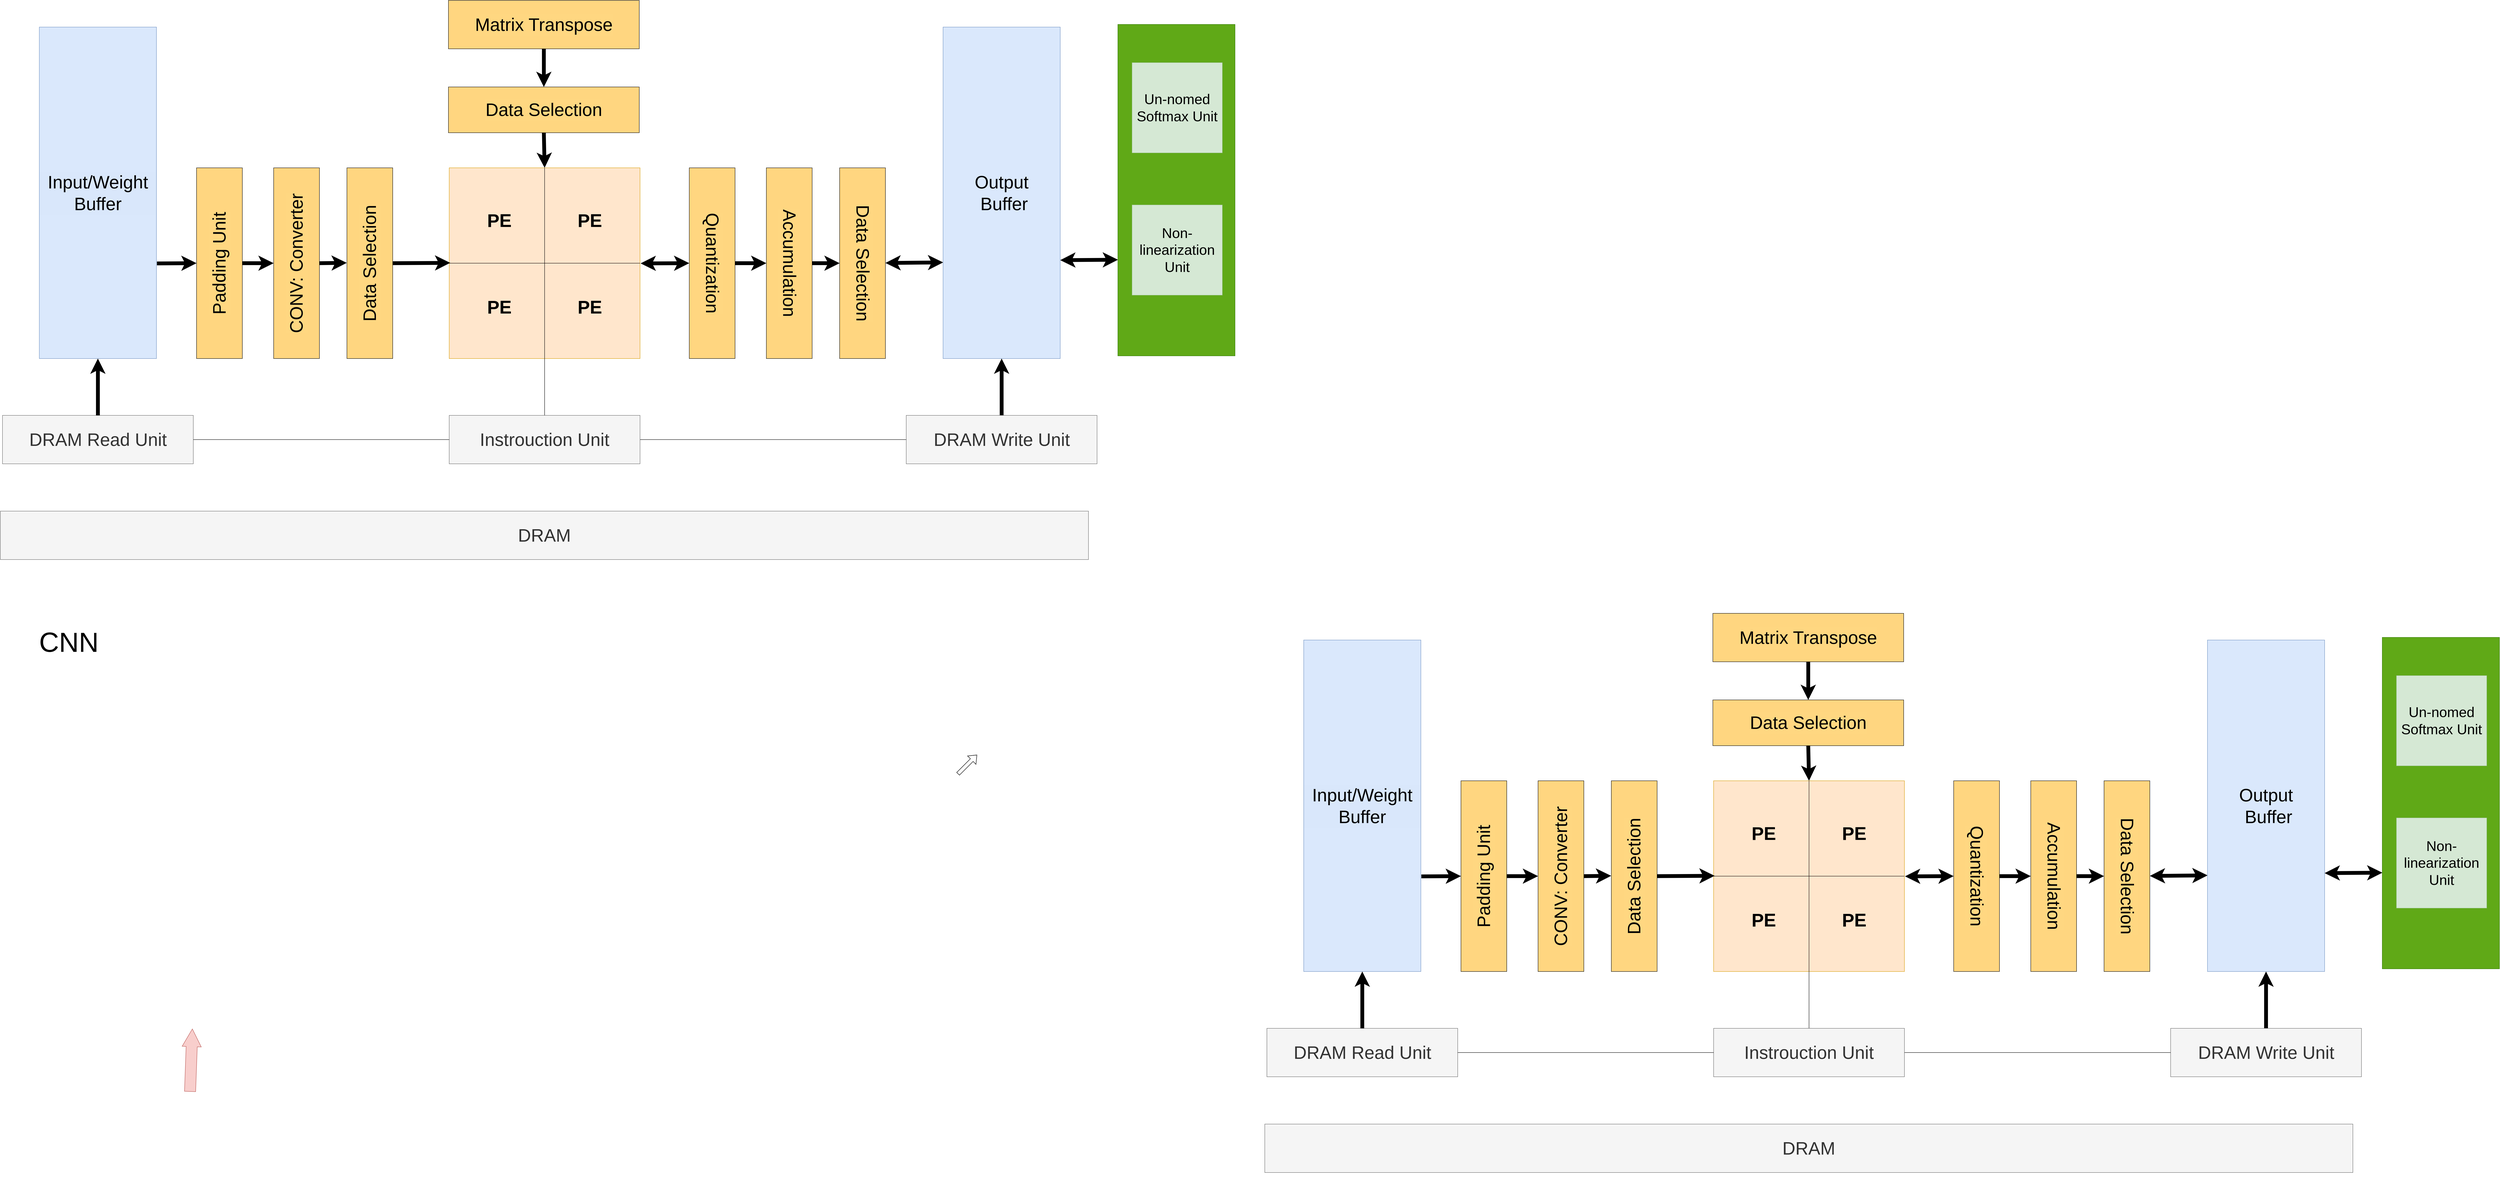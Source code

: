 <mxfile version="26.0.16">
  <diagram name="第 1 页" id="Nd0luwe751ldXixgn1Fn">
    <mxGraphModel dx="6936" dy="3352" grid="0" gridSize="10" guides="1" tooltips="1" connect="1" arrows="1" fold="1" page="0" pageScale="1" pageWidth="827" pageHeight="1169" math="0" shadow="0">
      <root>
        <mxCell id="0" />
        <mxCell id="1" parent="0" />
        <mxCell id="Is8skEbJA4AZnvyYiyat-1" value="" style="shape=image;verticalLabelPosition=bottom;labelBackgroundColor=default;verticalAlign=top;aspect=fixed;imageAspect=0;image=https://imgur-backup.hackmd.io/cHlKoTW.png;" vertex="1" parent="1">
          <mxGeometry x="2299" y="-341" width="2727.67" height="1257" as="geometry" />
        </mxCell>
        <mxCell id="Is8skEbJA4AZnvyYiyat-2" value="&lt;font style=&quot;font-size: 72px;&quot;&gt;CNN&lt;/font&gt;" style="text;html=1;align=center;verticalAlign=middle;resizable=0;points=[];autosize=1;strokeColor=none;fillColor=none;" vertex="1" parent="1">
          <mxGeometry x="-1087" y="1246" width="174" height="98" as="geometry" />
        </mxCell>
        <mxCell id="Is8skEbJA4AZnvyYiyat-3" value="" style="shape=image;verticalLabelPosition=bottom;labelBackgroundColor=default;verticalAlign=top;aspect=fixed;imageAspect=0;image=https://imgur-backup.hackmd.io/cHlKoTW.png;" vertex="1" parent="1">
          <mxGeometry x="-1126" y="1444" width="2727.67" height="1257" as="geometry" />
        </mxCell>
        <mxCell id="Is8skEbJA4AZnvyYiyat-4" value="" style="shape=flexArrow;endArrow=classic;html=1;rounded=0;" edge="1" parent="1">
          <mxGeometry width="50" height="50" relative="1" as="geometry">
            <mxPoint x="1330" y="1640" as="sourcePoint" />
            <mxPoint x="1380" y="1590" as="targetPoint" />
          </mxGeometry>
        </mxCell>
        <mxCell id="Is8skEbJA4AZnvyYiyat-5" value="" style="shape=flexArrow;endArrow=classic;html=1;rounded=0;" edge="1" parent="1">
          <mxGeometry width="50" height="50" relative="1" as="geometry">
            <mxPoint x="1330" y="1640" as="sourcePoint" />
            <mxPoint x="1380" y="1590" as="targetPoint" />
          </mxGeometry>
        </mxCell>
        <mxCell id="Is8skEbJA4AZnvyYiyat-6" value="" style="shape=flexArrow;endArrow=classic;html=1;rounded=0;fillColor=#f8cecc;strokeColor=#b85450;width=29.231;endSize=15.169;" edge="1" parent="1">
          <mxGeometry width="50" height="50" relative="1" as="geometry">
            <mxPoint x="-682" y="2473" as="sourcePoint" />
            <mxPoint x="-676" y="2308" as="targetPoint" />
          </mxGeometry>
        </mxCell>
        <mxCell id="Is8skEbJA4AZnvyYiyat-9" value="" style="group" vertex="1" connectable="0" parent="1">
          <mxGeometry x="-1179" y="-388" width="3235" height="1466" as="geometry" />
        </mxCell>
        <mxCell id="yzDa2cLeqAPFEKQedceI-41" value="DRAM Read Unit" style="rounded=0;whiteSpace=wrap;html=1;direction=north;horizontal=1;fontSize=47;labelBackgroundColor=light-dark(#f5f5f5, #ededed);fillColor=#f5f5f5;fontColor=#333333;strokeColor=#666666;" parent="Is8skEbJA4AZnvyYiyat-9" vertex="1">
          <mxGeometry x="5.5" y="1088" width="500" height="127" as="geometry" />
        </mxCell>
        <mxCell id="yzDa2cLeqAPFEKQedceI-50" value="DRAM" style="rounded=0;whiteSpace=wrap;html=1;direction=north;horizontal=1;fontSize=47;labelBackgroundColor=light-dark(#f5f5f5, #ededed);fillColor=#f5f5f5;fontColor=#333333;strokeColor=#666666;" parent="Is8skEbJA4AZnvyYiyat-9" vertex="1">
          <mxGeometry y="1339" width="2851" height="127" as="geometry" />
        </mxCell>
        <mxCell id="Is8skEbJA4AZnvyYiyat-8" value="" style="group" vertex="1" connectable="0" parent="Is8skEbJA4AZnvyYiyat-9">
          <mxGeometry x="102" width="3133" height="1215" as="geometry" />
        </mxCell>
        <mxCell id="yzDa2cLeqAPFEKQedceI-1" value="" style="whiteSpace=wrap;html=1;aspect=fixed;fillColor=#ffe6cc;strokeColor=#d79b00;" parent="Is8skEbJA4AZnvyYiyat-8" vertex="1">
          <mxGeometry x="1074" y="439" width="500" height="500" as="geometry" />
        </mxCell>
        <mxCell id="yzDa2cLeqAPFEKQedceI-3" style="edgeStyle=none;curved=1;rounded=0;orthogonalLoop=1;jettySize=auto;html=1;exitX=0;exitY=0.5;exitDx=0;exitDy=0;entryX=1;entryY=0.5;entryDx=0;entryDy=0;fontSize=12;startSize=8;endSize=8;endArrow=none;startFill=0;" parent="Is8skEbJA4AZnvyYiyat-8" source="yzDa2cLeqAPFEKQedceI-1" target="yzDa2cLeqAPFEKQedceI-1" edge="1">
          <mxGeometry relative="1" as="geometry" />
        </mxCell>
        <mxCell id="yzDa2cLeqAPFEKQedceI-4" style="edgeStyle=none;curved=1;rounded=0;orthogonalLoop=1;jettySize=auto;html=1;exitX=0.5;exitY=0;exitDx=0;exitDy=0;entryX=0.5;entryY=1;entryDx=0;entryDy=0;fontSize=12;startSize=8;endSize=8;endArrow=none;startFill=0;" parent="Is8skEbJA4AZnvyYiyat-8" source="yzDa2cLeqAPFEKQedceI-1" target="yzDa2cLeqAPFEKQedceI-1" edge="1">
          <mxGeometry relative="1" as="geometry" />
        </mxCell>
        <mxCell id="yzDa2cLeqAPFEKQedceI-21" style="edgeStyle=none;curved=1;rounded=0;orthogonalLoop=1;jettySize=auto;html=1;exitX=0;exitY=0.5;exitDx=0;exitDy=0;fontSize=12;startSize=8;endSize=8;strokeWidth=10;" parent="Is8skEbJA4AZnvyYiyat-8" source="yzDa2cLeqAPFEKQedceI-8" edge="1">
          <mxGeometry relative="1" as="geometry">
            <mxPoint x="1076.667" y="688.111" as="targetPoint" />
          </mxGeometry>
        </mxCell>
        <mxCell id="yzDa2cLeqAPFEKQedceI-8" value="Data Selection" style="rounded=0;whiteSpace=wrap;html=1;direction=west;horizontal=0;fontSize=47;labelBackgroundColor=light-dark(#ffd781, #ededed);fillColor=light-dark(#ffd680, #ededed);" parent="Is8skEbJA4AZnvyYiyat-8" vertex="1">
          <mxGeometry x="806" y="439" width="120" height="500" as="geometry" />
        </mxCell>
        <mxCell id="yzDa2cLeqAPFEKQedceI-20" style="edgeStyle=none;curved=1;rounded=0;orthogonalLoop=1;jettySize=auto;html=1;exitX=0;exitY=0.5;exitDx=0;exitDy=0;fontSize=12;startSize=8;endSize=8;strokeWidth=10;" parent="Is8skEbJA4AZnvyYiyat-8" source="yzDa2cLeqAPFEKQedceI-9" edge="1">
          <mxGeometry relative="1" as="geometry">
            <mxPoint x="805.556" y="688.111" as="targetPoint" />
          </mxGeometry>
        </mxCell>
        <mxCell id="yzDa2cLeqAPFEKQedceI-9" value="CONV: Converter" style="rounded=0;whiteSpace=wrap;html=1;direction=west;horizontal=0;fontSize=47;labelBackgroundColor=light-dark(#ffd781, #ededed);fillColor=light-dark(#ffd680, #ededed);" parent="Is8skEbJA4AZnvyYiyat-8" vertex="1">
          <mxGeometry x="614" y="439" width="120" height="500" as="geometry" />
        </mxCell>
        <mxCell id="yzDa2cLeqAPFEKQedceI-17" style="edgeStyle=none;curved=1;rounded=0;orthogonalLoop=1;jettySize=auto;html=1;exitX=0;exitY=0.5;exitDx=0;exitDy=0;entryX=1;entryY=0.5;entryDx=0;entryDy=0;fontSize=12;startSize=8;endSize=8;strokeWidth=10;" parent="Is8skEbJA4AZnvyYiyat-8" source="yzDa2cLeqAPFEKQedceI-10" target="yzDa2cLeqAPFEKQedceI-9" edge="1">
          <mxGeometry relative="1" as="geometry" />
        </mxCell>
        <mxCell id="yzDa2cLeqAPFEKQedceI-10" value="Padding Unit" style="rounded=0;whiteSpace=wrap;html=1;direction=west;horizontal=0;fontSize=47;labelBackgroundColor=light-dark(#ffd781, #ededed);fillColor=light-dark(#ffd680, #ededed);" parent="Is8skEbJA4AZnvyYiyat-8" vertex="1">
          <mxGeometry x="412" y="439" width="120" height="500" as="geometry" />
        </mxCell>
        <mxCell id="yzDa2cLeqAPFEKQedceI-19" style="edgeStyle=none;curved=1;rounded=0;orthogonalLoop=1;jettySize=auto;html=1;exitX=0;exitY=0.5;exitDx=0;exitDy=0;entryX=1;entryY=0.5;entryDx=0;entryDy=0;fontSize=12;startSize=8;endSize=8;strokeWidth=10;" parent="Is8skEbJA4AZnvyYiyat-8" source="yzDa2cLeqAPFEKQedceI-12" target="yzDa2cLeqAPFEKQedceI-13" edge="1">
          <mxGeometry relative="1" as="geometry" />
        </mxCell>
        <mxCell id="yzDa2cLeqAPFEKQedceI-12" value="Matrix Transpose" style="rounded=0;whiteSpace=wrap;html=1;direction=north;horizontal=1;fontSize=47;labelBackgroundColor=light-dark(#ffd781, #ededed);fillColor=light-dark(#ffd680, #ededed);" parent="Is8skEbJA4AZnvyYiyat-8" vertex="1">
          <mxGeometry x="1072" width="500" height="127" as="geometry" />
        </mxCell>
        <mxCell id="yzDa2cLeqAPFEKQedceI-18" style="edgeStyle=none;curved=1;rounded=0;orthogonalLoop=1;jettySize=auto;html=1;exitX=0;exitY=0.5;exitDx=0;exitDy=0;entryX=0.5;entryY=0;entryDx=0;entryDy=0;fontSize=12;startSize=8;endSize=8;strokeWidth=10;" parent="Is8skEbJA4AZnvyYiyat-8" source="yzDa2cLeqAPFEKQedceI-13" target="yzDa2cLeqAPFEKQedceI-1" edge="1">
          <mxGeometry relative="1" as="geometry" />
        </mxCell>
        <mxCell id="yzDa2cLeqAPFEKQedceI-13" value="Data Selection" style="rounded=0;whiteSpace=wrap;html=1;direction=north;horizontal=1;fontSize=47;labelBackgroundColor=light-dark(#ffd781, #ededed);fillColor=light-dark(#ffd680, #ededed);" parent="Is8skEbJA4AZnvyYiyat-8" vertex="1">
          <mxGeometry x="1072" y="227" width="500" height="120" as="geometry" />
        </mxCell>
        <mxCell id="yzDa2cLeqAPFEKQedceI-26" value="" style="edgeStyle=none;curved=1;rounded=0;orthogonalLoop=1;jettySize=auto;html=1;fontSize=12;startSize=8;endSize=8;strokeWidth=10;" parent="Is8skEbJA4AZnvyYiyat-8" source="yzDa2cLeqAPFEKQedceI-14" target="yzDa2cLeqAPFEKQedceI-15" edge="1">
          <mxGeometry relative="1" as="geometry" />
        </mxCell>
        <mxCell id="yzDa2cLeqAPFEKQedceI-14" value="Accumulation" style="rounded=0;whiteSpace=wrap;html=1;direction=east;horizontal=0;fontSize=47;labelBackgroundColor=light-dark(#ffd781, #ededed);fillColor=light-dark(#ffd680, #ededed);flipH=0;flipV=0;rotation=-180;" parent="Is8skEbJA4AZnvyYiyat-8" vertex="1">
          <mxGeometry x="1905" y="439" width="120" height="500" as="geometry" />
        </mxCell>
        <mxCell id="yzDa2cLeqAPFEKQedceI-31" value="" style="edgeStyle=none;curved=1;rounded=0;orthogonalLoop=1;jettySize=auto;html=1;fontSize=12;startSize=8;endSize=8;entryX=0.999;entryY=0.29;entryDx=0;entryDy=0;entryPerimeter=0;startArrow=classic;startFill=1;strokeWidth=10;" parent="Is8skEbJA4AZnvyYiyat-8" source="yzDa2cLeqAPFEKQedceI-15" target="yzDa2cLeqAPFEKQedceI-30" edge="1">
          <mxGeometry relative="1" as="geometry" />
        </mxCell>
        <mxCell id="yzDa2cLeqAPFEKQedceI-15" value="Data Selection" style="rounded=0;whiteSpace=wrap;html=1;direction=west;horizontal=0;fontSize=47;labelBackgroundColor=light-dark(#ffd781, #ededed);fillColor=light-dark(#ffd680, #ededed);flipH=1;flipV=0;rotation=-180;" parent="Is8skEbJA4AZnvyYiyat-8" vertex="1">
          <mxGeometry x="2097" y="439" width="120" height="500" as="geometry" />
        </mxCell>
        <mxCell id="yzDa2cLeqAPFEKQedceI-22" style="edgeStyle=none;curved=1;rounded=0;orthogonalLoop=1;jettySize=auto;html=1;exitX=0;exitY=0.5;exitDx=0;exitDy=0;fontSize=12;startSize=8;endSize=8;strokeWidth=10;startArrow=classic;startFill=1;" parent="Is8skEbJA4AZnvyYiyat-8" source="yzDa2cLeqAPFEKQedceI-16" edge="1">
          <mxGeometry relative="1" as="geometry">
            <mxPoint x="1575.455" y="689.545" as="targetPoint" />
          </mxGeometry>
        </mxCell>
        <mxCell id="yzDa2cLeqAPFEKQedceI-25" value="" style="edgeStyle=none;curved=1;rounded=0;orthogonalLoop=1;jettySize=auto;html=1;fontSize=12;startSize=8;endSize=8;strokeWidth=10;" parent="Is8skEbJA4AZnvyYiyat-8" source="yzDa2cLeqAPFEKQedceI-16" target="yzDa2cLeqAPFEKQedceI-14" edge="1">
          <mxGeometry relative="1" as="geometry" />
        </mxCell>
        <mxCell id="yzDa2cLeqAPFEKQedceI-16" value="Quantization" style="rounded=0;whiteSpace=wrap;html=1;direction=west;horizontal=0;fontSize=47;labelBackgroundColor=light-dark(#ffd781, #ededed);fillColor=light-dark(#ffd680, #ededed);flipH=0;flipV=0;rotation=-180;" parent="Is8skEbJA4AZnvyYiyat-8" vertex="1">
          <mxGeometry x="1703" y="439" width="120" height="500" as="geometry" />
        </mxCell>
        <mxCell id="yzDa2cLeqAPFEKQedceI-27" value="Input/Weight Buffer" style="rounded=0;whiteSpace=wrap;html=1;direction=west;horizontal=1;fontSize=47;labelBackgroundColor=light-dark(#d9e7fb, #ededed);fillColor=#dae8fc;strokeColor=#6c8ebf;" parent="Is8skEbJA4AZnvyYiyat-8" vertex="1">
          <mxGeometry y="70" width="307" height="869" as="geometry" />
        </mxCell>
        <mxCell id="yzDa2cLeqAPFEKQedceI-29" style="edgeStyle=none;curved=1;rounded=0;orthogonalLoop=1;jettySize=auto;html=1;exitX=1;exitY=0.5;exitDx=0;exitDy=0;entryX=-0.004;entryY=0.287;entryDx=0;entryDy=0;entryPerimeter=0;fontSize=12;startSize=8;endSize=8;endArrow=none;startFill=1;startArrow=classic;strokeWidth=10;" parent="Is8skEbJA4AZnvyYiyat-8" source="yzDa2cLeqAPFEKQedceI-10" target="yzDa2cLeqAPFEKQedceI-27" edge="1">
          <mxGeometry relative="1" as="geometry" />
        </mxCell>
        <mxCell id="yzDa2cLeqAPFEKQedceI-30" value="Output&lt;div&gt;&amp;nbsp;Buffer&lt;/div&gt;" style="rounded=0;whiteSpace=wrap;html=1;direction=west;horizontal=1;fontSize=47;labelBackgroundColor=light-dark(#dae8fc, #ededed);fillColor=#dae8fc;strokeColor=#6c8ebf;" parent="Is8skEbJA4AZnvyYiyat-8" vertex="1">
          <mxGeometry x="2368" y="70" width="307" height="869" as="geometry" />
        </mxCell>
        <mxCell id="yzDa2cLeqAPFEKQedceI-32" value="&lt;font style=&quot;font-size: 48px;&quot;&gt;PE&lt;/font&gt;" style="text;strokeColor=none;fillColor=none;html=1;fontSize=24;fontStyle=1;verticalAlign=middle;align=center;" parent="Is8skEbJA4AZnvyYiyat-8" vertex="1">
          <mxGeometry x="1115" y="523" width="180" height="108" as="geometry" />
        </mxCell>
        <mxCell id="yzDa2cLeqAPFEKQedceI-33" value="&lt;font style=&quot;font-size: 48px;&quot;&gt;PE&lt;/font&gt;" style="text;strokeColor=none;fillColor=none;html=1;fontSize=24;fontStyle=1;verticalAlign=middle;align=center;" parent="Is8skEbJA4AZnvyYiyat-8" vertex="1">
          <mxGeometry x="1352" y="523" width="180" height="108" as="geometry" />
        </mxCell>
        <mxCell id="yzDa2cLeqAPFEKQedceI-34" value="&lt;font style=&quot;font-size: 48px;&quot;&gt;PE&lt;/font&gt;" style="text;strokeColor=none;fillColor=none;html=1;fontSize=24;fontStyle=1;verticalAlign=middle;align=center;" parent="Is8skEbJA4AZnvyYiyat-8" vertex="1">
          <mxGeometry x="1115" y="750" width="180" height="108" as="geometry" />
        </mxCell>
        <mxCell id="yzDa2cLeqAPFEKQedceI-35" value="&lt;font style=&quot;font-size: 48px;&quot;&gt;PE&lt;/font&gt;" style="text;strokeColor=none;fillColor=none;html=1;fontSize=24;fontStyle=1;verticalAlign=middle;align=center;" parent="Is8skEbJA4AZnvyYiyat-8" vertex="1">
          <mxGeometry x="1352" y="750" width="180" height="108" as="geometry" />
        </mxCell>
        <mxCell id="yzDa2cLeqAPFEKQedceI-36" value="" style="edgeStyle=none;curved=1;rounded=0;orthogonalLoop=1;jettySize=auto;html=1;fontSize=12;startSize=8;endSize=8;entryX=0.999;entryY=0.29;entryDx=0;entryDy=0;entryPerimeter=0;startArrow=classic;startFill=1;strokeWidth=10;" parent="Is8skEbJA4AZnvyYiyat-8" target="yzDa2cLeqAPFEKQedceI-37" edge="1">
          <mxGeometry relative="1" as="geometry">
            <mxPoint x="2675" y="681" as="sourcePoint" />
          </mxGeometry>
        </mxCell>
        <mxCell id="yzDa2cLeqAPFEKQedceI-37" value="" style="rounded=0;whiteSpace=wrap;html=1;direction=west;horizontal=1;fontSize=47;labelBackgroundColor=light-dark(#dae8fc, #ededed);fillColor=#60a917;strokeColor=#2D7600;fontColor=#ffffff;" parent="Is8skEbJA4AZnvyYiyat-8" vertex="1">
          <mxGeometry x="2826" y="63" width="307" height="869" as="geometry" />
        </mxCell>
        <mxCell id="yzDa2cLeqAPFEKQedceI-39" value="&lt;font style=&quot;font-size: 37px;&quot;&gt;Un-nomed Softmax Unit&lt;/font&gt;" style="whiteSpace=wrap;html=1;aspect=fixed;fillColor=#d5e8d4;strokeColor=#82b366;" parent="Is8skEbJA4AZnvyYiyat-8" vertex="1">
          <mxGeometry x="2863" y="163" width="237" height="237" as="geometry" />
        </mxCell>
        <mxCell id="yzDa2cLeqAPFEKQedceI-40" value="&lt;font style=&quot;font-size: 37px;&quot;&gt;Non-linearization Unit&lt;/font&gt;" style="whiteSpace=wrap;html=1;aspect=fixed;fillColor=#d5e8d4;strokeColor=#82b366;" parent="Is8skEbJA4AZnvyYiyat-8" vertex="1">
          <mxGeometry x="2863" y="536" width="237" height="237" as="geometry" />
        </mxCell>
        <mxCell id="yzDa2cLeqAPFEKQedceI-44" style="edgeStyle=none;curved=1;rounded=0;orthogonalLoop=1;jettySize=auto;html=1;exitX=1;exitY=0.5;exitDx=0;exitDy=0;entryX=0.5;entryY=0;entryDx=0;entryDy=0;fontSize=12;startSize=8;endSize=8;strokeWidth=10;" parent="Is8skEbJA4AZnvyYiyat-8" source="yzDa2cLeqAPFEKQedceI-42" target="yzDa2cLeqAPFEKQedceI-30" edge="1">
          <mxGeometry relative="1" as="geometry" />
        </mxCell>
        <mxCell id="yzDa2cLeqAPFEKQedceI-42" value="DRAM Write Unit" style="rounded=0;whiteSpace=wrap;html=1;direction=north;horizontal=1;fontSize=47;labelBackgroundColor=light-dark(#f5f5f5, #ededed);fillColor=#f5f5f5;fontColor=#333333;strokeColor=#666666;" parent="Is8skEbJA4AZnvyYiyat-8" vertex="1">
          <mxGeometry x="2271.5" y="1088" width="500" height="127" as="geometry" />
        </mxCell>
        <mxCell id="yzDa2cLeqAPFEKQedceI-47" style="edgeStyle=none;curved=1;rounded=0;orthogonalLoop=1;jettySize=auto;html=1;entryX=0.5;entryY=0;entryDx=0;entryDy=0;fontSize=12;startSize=8;endSize=8;endArrow=none;startFill=0;" parent="Is8skEbJA4AZnvyYiyat-8" source="yzDa2cLeqAPFEKQedceI-45" target="yzDa2cLeqAPFEKQedceI-42" edge="1">
          <mxGeometry relative="1" as="geometry" />
        </mxCell>
        <mxCell id="yzDa2cLeqAPFEKQedceI-48" style="edgeStyle=none;curved=1;rounded=0;orthogonalLoop=1;jettySize=auto;html=1;fontSize=12;startSize=8;endSize=8;endArrow=none;startFill=0;entryX=0.5;entryY=1;entryDx=0;entryDy=0;" parent="Is8skEbJA4AZnvyYiyat-8" source="yzDa2cLeqAPFEKQedceI-45" target="yzDa2cLeqAPFEKQedceI-1" edge="1">
          <mxGeometry relative="1" as="geometry">
            <mxPoint x="1322" y="928.429" as="targetPoint" />
          </mxGeometry>
        </mxCell>
        <mxCell id="yzDa2cLeqAPFEKQedceI-45" value="Instrouction Unit" style="rounded=0;whiteSpace=wrap;html=1;direction=north;horizontal=1;fontSize=47;labelBackgroundColor=light-dark(#f5f5f5, #ededed);fillColor=#f5f5f5;fontColor=#333333;strokeColor=#666666;" parent="Is8skEbJA4AZnvyYiyat-8" vertex="1">
          <mxGeometry x="1074" y="1088" width="500" height="127" as="geometry" />
        </mxCell>
        <mxCell id="yzDa2cLeqAPFEKQedceI-43" style="edgeStyle=none;curved=1;rounded=0;orthogonalLoop=1;jettySize=auto;html=1;entryX=0.5;entryY=0;entryDx=0;entryDy=0;fontSize=12;startSize=8;endSize=8;strokeWidth=10;" parent="Is8skEbJA4AZnvyYiyat-9" source="yzDa2cLeqAPFEKQedceI-41" target="yzDa2cLeqAPFEKQedceI-27" edge="1">
          <mxGeometry relative="1" as="geometry" />
        </mxCell>
        <mxCell id="yzDa2cLeqAPFEKQedceI-46" style="edgeStyle=none;curved=1;rounded=0;orthogonalLoop=1;jettySize=auto;html=1;entryX=0.5;entryY=1;entryDx=0;entryDy=0;fontSize=12;startSize=8;endSize=8;endArrow=none;startFill=0;" parent="Is8skEbJA4AZnvyYiyat-9" source="yzDa2cLeqAPFEKQedceI-45" target="yzDa2cLeqAPFEKQedceI-41" edge="1">
          <mxGeometry relative="1" as="geometry" />
        </mxCell>
        <mxCell id="Is8skEbJA4AZnvyYiyat-10" value="" style="group" vertex="1" connectable="0" parent="1">
          <mxGeometry x="2134" y="1219" width="3235" height="1466" as="geometry" />
        </mxCell>
        <mxCell id="Is8skEbJA4AZnvyYiyat-11" value="DRAM Read Unit" style="rounded=0;whiteSpace=wrap;html=1;direction=north;horizontal=1;fontSize=47;labelBackgroundColor=light-dark(#f5f5f5, #ededed);fillColor=#f5f5f5;fontColor=#333333;strokeColor=#666666;" vertex="1" parent="Is8skEbJA4AZnvyYiyat-10">
          <mxGeometry x="5.5" y="1088" width="500" height="127" as="geometry" />
        </mxCell>
        <mxCell id="Is8skEbJA4AZnvyYiyat-12" value="DRAM" style="rounded=0;whiteSpace=wrap;html=1;direction=north;horizontal=1;fontSize=47;labelBackgroundColor=light-dark(#f5f5f5, #ededed);fillColor=#f5f5f5;fontColor=#333333;strokeColor=#666666;" vertex="1" parent="Is8skEbJA4AZnvyYiyat-10">
          <mxGeometry y="1339" width="2851" height="127" as="geometry" />
        </mxCell>
        <mxCell id="Is8skEbJA4AZnvyYiyat-13" value="" style="group" vertex="1" connectable="0" parent="Is8skEbJA4AZnvyYiyat-10">
          <mxGeometry x="102" width="3133" height="1215" as="geometry" />
        </mxCell>
        <mxCell id="Is8skEbJA4AZnvyYiyat-14" value="" style="whiteSpace=wrap;html=1;aspect=fixed;fillColor=#ffe6cc;strokeColor=#d79b00;" vertex="1" parent="Is8skEbJA4AZnvyYiyat-13">
          <mxGeometry x="1074" y="439" width="500" height="500" as="geometry" />
        </mxCell>
        <mxCell id="Is8skEbJA4AZnvyYiyat-15" style="edgeStyle=none;curved=1;rounded=0;orthogonalLoop=1;jettySize=auto;html=1;exitX=0;exitY=0.5;exitDx=0;exitDy=0;entryX=1;entryY=0.5;entryDx=0;entryDy=0;fontSize=12;startSize=8;endSize=8;endArrow=none;startFill=0;" edge="1" parent="Is8skEbJA4AZnvyYiyat-13" source="Is8skEbJA4AZnvyYiyat-14" target="Is8skEbJA4AZnvyYiyat-14">
          <mxGeometry relative="1" as="geometry" />
        </mxCell>
        <mxCell id="Is8skEbJA4AZnvyYiyat-16" style="edgeStyle=none;curved=1;rounded=0;orthogonalLoop=1;jettySize=auto;html=1;exitX=0.5;exitY=0;exitDx=0;exitDy=0;entryX=0.5;entryY=1;entryDx=0;entryDy=0;fontSize=12;startSize=8;endSize=8;endArrow=none;startFill=0;" edge="1" parent="Is8skEbJA4AZnvyYiyat-13" source="Is8skEbJA4AZnvyYiyat-14" target="Is8skEbJA4AZnvyYiyat-14">
          <mxGeometry relative="1" as="geometry" />
        </mxCell>
        <mxCell id="Is8skEbJA4AZnvyYiyat-17" style="edgeStyle=none;curved=1;rounded=0;orthogonalLoop=1;jettySize=auto;html=1;exitX=0;exitY=0.5;exitDx=0;exitDy=0;fontSize=12;startSize=8;endSize=8;strokeWidth=10;" edge="1" parent="Is8skEbJA4AZnvyYiyat-13" source="Is8skEbJA4AZnvyYiyat-18">
          <mxGeometry relative="1" as="geometry">
            <mxPoint x="1076.667" y="688.111" as="targetPoint" />
          </mxGeometry>
        </mxCell>
        <mxCell id="Is8skEbJA4AZnvyYiyat-18" value="Data Selection" style="rounded=0;whiteSpace=wrap;html=1;direction=west;horizontal=0;fontSize=47;labelBackgroundColor=light-dark(#ffd781, #ededed);fillColor=light-dark(#ffd680, #ededed);" vertex="1" parent="Is8skEbJA4AZnvyYiyat-13">
          <mxGeometry x="806" y="439" width="120" height="500" as="geometry" />
        </mxCell>
        <mxCell id="Is8skEbJA4AZnvyYiyat-19" style="edgeStyle=none;curved=1;rounded=0;orthogonalLoop=1;jettySize=auto;html=1;exitX=0;exitY=0.5;exitDx=0;exitDy=0;fontSize=12;startSize=8;endSize=8;strokeWidth=10;" edge="1" parent="Is8skEbJA4AZnvyYiyat-13" source="Is8skEbJA4AZnvyYiyat-20">
          <mxGeometry relative="1" as="geometry">
            <mxPoint x="805.556" y="688.111" as="targetPoint" />
          </mxGeometry>
        </mxCell>
        <mxCell id="Is8skEbJA4AZnvyYiyat-20" value="CONV: Converter" style="rounded=0;whiteSpace=wrap;html=1;direction=west;horizontal=0;fontSize=47;labelBackgroundColor=light-dark(#ffd781, #ededed);fillColor=light-dark(#ffd680, #ededed);" vertex="1" parent="Is8skEbJA4AZnvyYiyat-13">
          <mxGeometry x="614" y="439" width="120" height="500" as="geometry" />
        </mxCell>
        <mxCell id="Is8skEbJA4AZnvyYiyat-21" style="edgeStyle=none;curved=1;rounded=0;orthogonalLoop=1;jettySize=auto;html=1;exitX=0;exitY=0.5;exitDx=0;exitDy=0;entryX=1;entryY=0.5;entryDx=0;entryDy=0;fontSize=12;startSize=8;endSize=8;strokeWidth=10;" edge="1" parent="Is8skEbJA4AZnvyYiyat-13" source="Is8skEbJA4AZnvyYiyat-22" target="Is8skEbJA4AZnvyYiyat-20">
          <mxGeometry relative="1" as="geometry" />
        </mxCell>
        <mxCell id="Is8skEbJA4AZnvyYiyat-22" value="Padding Unit" style="rounded=0;whiteSpace=wrap;html=1;direction=west;horizontal=0;fontSize=47;labelBackgroundColor=light-dark(#ffd781, #ededed);fillColor=light-dark(#ffd680, #ededed);" vertex="1" parent="Is8skEbJA4AZnvyYiyat-13">
          <mxGeometry x="412" y="439" width="120" height="500" as="geometry" />
        </mxCell>
        <mxCell id="Is8skEbJA4AZnvyYiyat-23" style="edgeStyle=none;curved=1;rounded=0;orthogonalLoop=1;jettySize=auto;html=1;exitX=0;exitY=0.5;exitDx=0;exitDy=0;entryX=1;entryY=0.5;entryDx=0;entryDy=0;fontSize=12;startSize=8;endSize=8;strokeWidth=10;" edge="1" parent="Is8skEbJA4AZnvyYiyat-13" source="Is8skEbJA4AZnvyYiyat-24" target="Is8skEbJA4AZnvyYiyat-26">
          <mxGeometry relative="1" as="geometry" />
        </mxCell>
        <mxCell id="Is8skEbJA4AZnvyYiyat-24" value="Matrix Transpose" style="rounded=0;whiteSpace=wrap;html=1;direction=north;horizontal=1;fontSize=47;labelBackgroundColor=light-dark(#ffd781, #ededed);fillColor=light-dark(#ffd680, #ededed);" vertex="1" parent="Is8skEbJA4AZnvyYiyat-13">
          <mxGeometry x="1072" width="500" height="127" as="geometry" />
        </mxCell>
        <mxCell id="Is8skEbJA4AZnvyYiyat-25" style="edgeStyle=none;curved=1;rounded=0;orthogonalLoop=1;jettySize=auto;html=1;exitX=0;exitY=0.5;exitDx=0;exitDy=0;entryX=0.5;entryY=0;entryDx=0;entryDy=0;fontSize=12;startSize=8;endSize=8;strokeWidth=10;" edge="1" parent="Is8skEbJA4AZnvyYiyat-13" source="Is8skEbJA4AZnvyYiyat-26" target="Is8skEbJA4AZnvyYiyat-14">
          <mxGeometry relative="1" as="geometry" />
        </mxCell>
        <mxCell id="Is8skEbJA4AZnvyYiyat-26" value="Data Selection" style="rounded=0;whiteSpace=wrap;html=1;direction=north;horizontal=1;fontSize=47;labelBackgroundColor=light-dark(#ffd781, #ededed);fillColor=light-dark(#ffd680, #ededed);" vertex="1" parent="Is8skEbJA4AZnvyYiyat-13">
          <mxGeometry x="1072" y="227" width="500" height="120" as="geometry" />
        </mxCell>
        <mxCell id="Is8skEbJA4AZnvyYiyat-27" value="" style="edgeStyle=none;curved=1;rounded=0;orthogonalLoop=1;jettySize=auto;html=1;fontSize=12;startSize=8;endSize=8;strokeWidth=10;" edge="1" parent="Is8skEbJA4AZnvyYiyat-13" source="Is8skEbJA4AZnvyYiyat-28" target="Is8skEbJA4AZnvyYiyat-30">
          <mxGeometry relative="1" as="geometry" />
        </mxCell>
        <mxCell id="Is8skEbJA4AZnvyYiyat-28" value="Accumulation" style="rounded=0;whiteSpace=wrap;html=1;direction=east;horizontal=0;fontSize=47;labelBackgroundColor=light-dark(#ffd781, #ededed);fillColor=light-dark(#ffd680, #ededed);flipH=0;flipV=0;rotation=-180;" vertex="1" parent="Is8skEbJA4AZnvyYiyat-13">
          <mxGeometry x="1905" y="439" width="120" height="500" as="geometry" />
        </mxCell>
        <mxCell id="Is8skEbJA4AZnvyYiyat-29" value="" style="edgeStyle=none;curved=1;rounded=0;orthogonalLoop=1;jettySize=auto;html=1;fontSize=12;startSize=8;endSize=8;entryX=0.999;entryY=0.29;entryDx=0;entryDy=0;entryPerimeter=0;startArrow=classic;startFill=1;strokeWidth=10;" edge="1" parent="Is8skEbJA4AZnvyYiyat-13" source="Is8skEbJA4AZnvyYiyat-30" target="Is8skEbJA4AZnvyYiyat-36">
          <mxGeometry relative="1" as="geometry" />
        </mxCell>
        <mxCell id="Is8skEbJA4AZnvyYiyat-30" value="Data Selection" style="rounded=0;whiteSpace=wrap;html=1;direction=west;horizontal=0;fontSize=47;labelBackgroundColor=light-dark(#ffd781, #ededed);fillColor=light-dark(#ffd680, #ededed);flipH=1;flipV=0;rotation=-180;" vertex="1" parent="Is8skEbJA4AZnvyYiyat-13">
          <mxGeometry x="2097" y="439" width="120" height="500" as="geometry" />
        </mxCell>
        <mxCell id="Is8skEbJA4AZnvyYiyat-31" style="edgeStyle=none;curved=1;rounded=0;orthogonalLoop=1;jettySize=auto;html=1;exitX=0;exitY=0.5;exitDx=0;exitDy=0;fontSize=12;startSize=8;endSize=8;strokeWidth=10;startArrow=classic;startFill=1;" edge="1" parent="Is8skEbJA4AZnvyYiyat-13" source="Is8skEbJA4AZnvyYiyat-33">
          <mxGeometry relative="1" as="geometry">
            <mxPoint x="1575.455" y="689.545" as="targetPoint" />
          </mxGeometry>
        </mxCell>
        <mxCell id="Is8skEbJA4AZnvyYiyat-32" value="" style="edgeStyle=none;curved=1;rounded=0;orthogonalLoop=1;jettySize=auto;html=1;fontSize=12;startSize=8;endSize=8;strokeWidth=10;" edge="1" parent="Is8skEbJA4AZnvyYiyat-13" source="Is8skEbJA4AZnvyYiyat-33" target="Is8skEbJA4AZnvyYiyat-28">
          <mxGeometry relative="1" as="geometry" />
        </mxCell>
        <mxCell id="Is8skEbJA4AZnvyYiyat-33" value="Quantization" style="rounded=0;whiteSpace=wrap;html=1;direction=west;horizontal=0;fontSize=47;labelBackgroundColor=light-dark(#ffd781, #ededed);fillColor=light-dark(#ffd680, #ededed);flipH=0;flipV=0;rotation=-180;" vertex="1" parent="Is8skEbJA4AZnvyYiyat-13">
          <mxGeometry x="1703" y="439" width="120" height="500" as="geometry" />
        </mxCell>
        <mxCell id="Is8skEbJA4AZnvyYiyat-34" value="Input/Weight Buffer" style="rounded=0;whiteSpace=wrap;html=1;direction=west;horizontal=1;fontSize=47;labelBackgroundColor=light-dark(#d9e7fb, #ededed);fillColor=#dae8fc;strokeColor=#6c8ebf;" vertex="1" parent="Is8skEbJA4AZnvyYiyat-13">
          <mxGeometry y="70" width="307" height="869" as="geometry" />
        </mxCell>
        <mxCell id="Is8skEbJA4AZnvyYiyat-35" style="edgeStyle=none;curved=1;rounded=0;orthogonalLoop=1;jettySize=auto;html=1;exitX=1;exitY=0.5;exitDx=0;exitDy=0;entryX=-0.004;entryY=0.287;entryDx=0;entryDy=0;entryPerimeter=0;fontSize=12;startSize=8;endSize=8;endArrow=none;startFill=1;startArrow=classic;strokeWidth=10;" edge="1" parent="Is8skEbJA4AZnvyYiyat-13" source="Is8skEbJA4AZnvyYiyat-22" target="Is8skEbJA4AZnvyYiyat-34">
          <mxGeometry relative="1" as="geometry" />
        </mxCell>
        <mxCell id="Is8skEbJA4AZnvyYiyat-36" value="Output&lt;div&gt;&amp;nbsp;Buffer&lt;/div&gt;" style="rounded=0;whiteSpace=wrap;html=1;direction=west;horizontal=1;fontSize=47;labelBackgroundColor=light-dark(#dae8fc, #ededed);fillColor=#dae8fc;strokeColor=#6c8ebf;" vertex="1" parent="Is8skEbJA4AZnvyYiyat-13">
          <mxGeometry x="2368" y="70" width="307" height="869" as="geometry" />
        </mxCell>
        <mxCell id="Is8skEbJA4AZnvyYiyat-37" value="&lt;font style=&quot;font-size: 48px;&quot;&gt;PE&lt;/font&gt;" style="text;strokeColor=none;fillColor=none;html=1;fontSize=24;fontStyle=1;verticalAlign=middle;align=center;" vertex="1" parent="Is8skEbJA4AZnvyYiyat-13">
          <mxGeometry x="1115" y="523" width="180" height="108" as="geometry" />
        </mxCell>
        <mxCell id="Is8skEbJA4AZnvyYiyat-38" value="&lt;font style=&quot;font-size: 48px;&quot;&gt;PE&lt;/font&gt;" style="text;strokeColor=none;fillColor=none;html=1;fontSize=24;fontStyle=1;verticalAlign=middle;align=center;" vertex="1" parent="Is8skEbJA4AZnvyYiyat-13">
          <mxGeometry x="1352" y="523" width="180" height="108" as="geometry" />
        </mxCell>
        <mxCell id="Is8skEbJA4AZnvyYiyat-39" value="&lt;font style=&quot;font-size: 48px;&quot;&gt;PE&lt;/font&gt;" style="text;strokeColor=none;fillColor=none;html=1;fontSize=24;fontStyle=1;verticalAlign=middle;align=center;" vertex="1" parent="Is8skEbJA4AZnvyYiyat-13">
          <mxGeometry x="1115" y="750" width="180" height="108" as="geometry" />
        </mxCell>
        <mxCell id="Is8skEbJA4AZnvyYiyat-40" value="&lt;font style=&quot;font-size: 48px;&quot;&gt;PE&lt;/font&gt;" style="text;strokeColor=none;fillColor=none;html=1;fontSize=24;fontStyle=1;verticalAlign=middle;align=center;" vertex="1" parent="Is8skEbJA4AZnvyYiyat-13">
          <mxGeometry x="1352" y="750" width="180" height="108" as="geometry" />
        </mxCell>
        <mxCell id="Is8skEbJA4AZnvyYiyat-41" value="" style="edgeStyle=none;curved=1;rounded=0;orthogonalLoop=1;jettySize=auto;html=1;fontSize=12;startSize=8;endSize=8;entryX=0.999;entryY=0.29;entryDx=0;entryDy=0;entryPerimeter=0;startArrow=classic;startFill=1;strokeWidth=10;" edge="1" parent="Is8skEbJA4AZnvyYiyat-13" target="Is8skEbJA4AZnvyYiyat-42">
          <mxGeometry relative="1" as="geometry">
            <mxPoint x="2675" y="681" as="sourcePoint" />
          </mxGeometry>
        </mxCell>
        <mxCell id="Is8skEbJA4AZnvyYiyat-42" value="" style="rounded=0;whiteSpace=wrap;html=1;direction=west;horizontal=1;fontSize=47;labelBackgroundColor=light-dark(#dae8fc, #ededed);fillColor=#60a917;strokeColor=#2D7600;fontColor=#ffffff;" vertex="1" parent="Is8skEbJA4AZnvyYiyat-13">
          <mxGeometry x="2826" y="63" width="307" height="869" as="geometry" />
        </mxCell>
        <mxCell id="Is8skEbJA4AZnvyYiyat-43" value="&lt;font style=&quot;font-size: 37px;&quot;&gt;Un-nomed Softmax Unit&lt;/font&gt;" style="whiteSpace=wrap;html=1;aspect=fixed;fillColor=#d5e8d4;strokeColor=#82b366;" vertex="1" parent="Is8skEbJA4AZnvyYiyat-13">
          <mxGeometry x="2863" y="163" width="237" height="237" as="geometry" />
        </mxCell>
        <mxCell id="Is8skEbJA4AZnvyYiyat-44" value="&lt;font style=&quot;font-size: 37px;&quot;&gt;Non-linearization Unit&lt;/font&gt;" style="whiteSpace=wrap;html=1;aspect=fixed;fillColor=#d5e8d4;strokeColor=#82b366;" vertex="1" parent="Is8skEbJA4AZnvyYiyat-13">
          <mxGeometry x="2863" y="536" width="237" height="237" as="geometry" />
        </mxCell>
        <mxCell id="Is8skEbJA4AZnvyYiyat-45" style="edgeStyle=none;curved=1;rounded=0;orthogonalLoop=1;jettySize=auto;html=1;exitX=1;exitY=0.5;exitDx=0;exitDy=0;entryX=0.5;entryY=0;entryDx=0;entryDy=0;fontSize=12;startSize=8;endSize=8;strokeWidth=10;" edge="1" parent="Is8skEbJA4AZnvyYiyat-13" source="Is8skEbJA4AZnvyYiyat-46" target="Is8skEbJA4AZnvyYiyat-36">
          <mxGeometry relative="1" as="geometry" />
        </mxCell>
        <mxCell id="Is8skEbJA4AZnvyYiyat-46" value="DRAM Write Unit" style="rounded=0;whiteSpace=wrap;html=1;direction=north;horizontal=1;fontSize=47;labelBackgroundColor=light-dark(#f5f5f5, #ededed);fillColor=#f5f5f5;fontColor=#333333;strokeColor=#666666;" vertex="1" parent="Is8skEbJA4AZnvyYiyat-13">
          <mxGeometry x="2271.5" y="1088" width="500" height="127" as="geometry" />
        </mxCell>
        <mxCell id="Is8skEbJA4AZnvyYiyat-47" style="edgeStyle=none;curved=1;rounded=0;orthogonalLoop=1;jettySize=auto;html=1;entryX=0.5;entryY=0;entryDx=0;entryDy=0;fontSize=12;startSize=8;endSize=8;endArrow=none;startFill=0;" edge="1" parent="Is8skEbJA4AZnvyYiyat-13" source="Is8skEbJA4AZnvyYiyat-49" target="Is8skEbJA4AZnvyYiyat-46">
          <mxGeometry relative="1" as="geometry" />
        </mxCell>
        <mxCell id="Is8skEbJA4AZnvyYiyat-48" style="edgeStyle=none;curved=1;rounded=0;orthogonalLoop=1;jettySize=auto;html=1;fontSize=12;startSize=8;endSize=8;endArrow=none;startFill=0;entryX=0.5;entryY=1;entryDx=0;entryDy=0;" edge="1" parent="Is8skEbJA4AZnvyYiyat-13" source="Is8skEbJA4AZnvyYiyat-49" target="Is8skEbJA4AZnvyYiyat-14">
          <mxGeometry relative="1" as="geometry">
            <mxPoint x="1322" y="928.429" as="targetPoint" />
          </mxGeometry>
        </mxCell>
        <mxCell id="Is8skEbJA4AZnvyYiyat-49" value="Instrouction Unit" style="rounded=0;whiteSpace=wrap;html=1;direction=north;horizontal=1;fontSize=47;labelBackgroundColor=light-dark(#f5f5f5, #ededed);fillColor=#f5f5f5;fontColor=#333333;strokeColor=#666666;" vertex="1" parent="Is8skEbJA4AZnvyYiyat-13">
          <mxGeometry x="1074" y="1088" width="500" height="127" as="geometry" />
        </mxCell>
        <mxCell id="Is8skEbJA4AZnvyYiyat-50" style="edgeStyle=none;curved=1;rounded=0;orthogonalLoop=1;jettySize=auto;html=1;entryX=0.5;entryY=0;entryDx=0;entryDy=0;fontSize=12;startSize=8;endSize=8;strokeWidth=10;" edge="1" parent="Is8skEbJA4AZnvyYiyat-10" source="Is8skEbJA4AZnvyYiyat-11" target="Is8skEbJA4AZnvyYiyat-34">
          <mxGeometry relative="1" as="geometry" />
        </mxCell>
        <mxCell id="Is8skEbJA4AZnvyYiyat-51" style="edgeStyle=none;curved=1;rounded=0;orthogonalLoop=1;jettySize=auto;html=1;entryX=0.5;entryY=1;entryDx=0;entryDy=0;fontSize=12;startSize=8;endSize=8;endArrow=none;startFill=0;" edge="1" parent="Is8skEbJA4AZnvyYiyat-10" source="Is8skEbJA4AZnvyYiyat-49" target="Is8skEbJA4AZnvyYiyat-11">
          <mxGeometry relative="1" as="geometry" />
        </mxCell>
      </root>
    </mxGraphModel>
  </diagram>
</mxfile>
